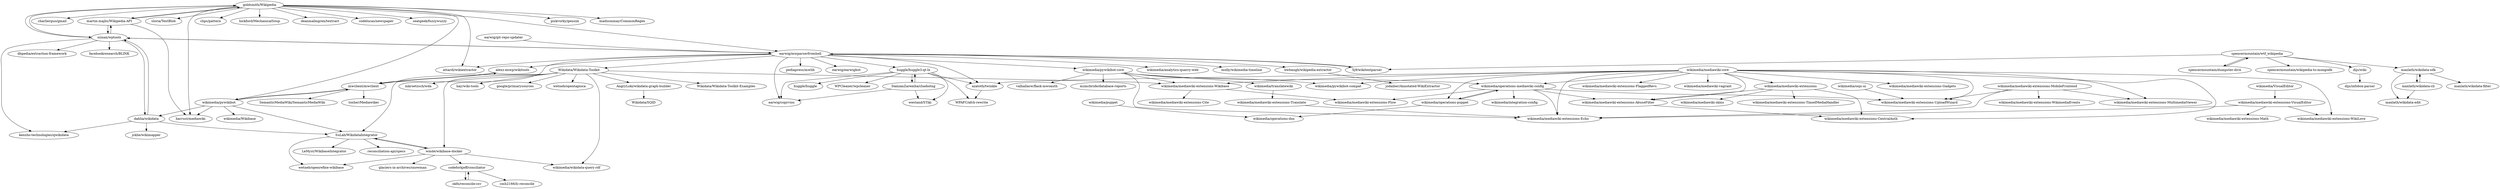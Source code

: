 digraph G {
"goldsmith/Wikipedia" -> "martin-majlis/Wikipedia-API"
"goldsmith/Wikipedia" -> "charlierguo/gmail" ["e"=1]
"goldsmith/Wikipedia" -> "attardi/wikiextractor" ["e"=1]
"goldsmith/Wikipedia" -> "sloria/TextBlob" ["e"=1]
"goldsmith/Wikipedia" -> "siznax/wptools"
"goldsmith/Wikipedia" -> "clips/pattern" ["e"=1]
"goldsmith/Wikipedia" -> "hickford/MechanicalSoup" ["e"=1]
"goldsmith/Wikipedia" -> "deanmalmgren/textract" ["e"=1]
"goldsmith/Wikipedia" -> "codelucas/newspaper" ["e"=1]
"goldsmith/Wikipedia" -> "seatgeek/fuzzywuzzy" ["e"=1]
"goldsmith/Wikipedia" -> "wikimedia/pywikibot"
"goldsmith/Wikipedia" -> "barrust/mediawiki"
"goldsmith/Wikipedia" -> "earwig/mwparserfromhell"
"goldsmith/Wikipedia" -> "piskvorky/gensim" ["e"=1]
"goldsmith/Wikipedia" -> "madisonmay/CommonRegex" ["e"=1]
"wikimedia/mediawiki-core" -> "wikimedia/mediawiki-extensions"
"wikimedia/mediawiki-core" -> "wikimedia/operations-mediawiki-config"
"wikimedia/mediawiki-core" -> "wikimedia/operations-puppet"
"wikimedia/mediawiki-core" -> "wikimedia/mediawiki-extensions-Echo"
"wikimedia/mediawiki-core" -> "wikimedia/mediawiki-extensions-AbuseFilter"
"wikimedia/mediawiki-core" -> "wikimedia/mediawiki-extensions-FlaggedRevs"
"wikimedia/mediawiki-core" -> "wikimedia/mediawiki-extensions-UploadWizard"
"wikimedia/mediawiki-core" -> "azatoth/twinkle"
"wikimedia/mediawiki-core" -> "wikimedia/mediawiki-extensions-CentralAuth"
"wikimedia/mediawiki-core" -> "wikimedia/mediawiki-extensions-Wikibase"
"wikimedia/mediawiki-core" -> "wikimedia/mediawiki-vagrant"
"wikimedia/mediawiki-core" -> "wikimedia/mediawiki-extensions-Gadgets"
"wikimedia/mediawiki-core" -> "wikimedia/pywikibot-compat"
"wikimedia/mediawiki-core" -> "wikimedia/mediawiki-extensions-MultimediaViewer"
"wikimedia/mediawiki-core" -> "wikimedia/mediawiki-extensions-WikiLove"
"earwig/mwparserfromhell" -> "5j9/wikitextparser"
"earwig/mwparserfromhell" -> "wikimedia/pywikibot-core"
"earwig/mwparserfromhell" -> "alexz-enwp/wikitools"
"earwig/mwparserfromhell" -> "mwclient/mwclient"
"earwig/mwparserfromhell" -> "pediapress/mwlib"
"earwig/mwparserfromhell" -> "earwig/earwigbot"
"earwig/mwparserfromhell" -> "Wikidata/Wikidata-Toolkit"
"earwig/mwparserfromhell" -> "siznax/wptools"
"earwig/mwparserfromhell" -> "huggle/huggle3-qt-lx"
"earwig/mwparserfromhell" -> "bwbaugh/wikipedia-extractor"
"earwig/mwparserfromhell" -> "wikimedia/analytics-quarry-web"
"earwig/mwparserfromhell" -> "azatoth/twinkle"
"earwig/mwparserfromhell" -> "molly/wikimedia-timeline"
"earwig/mwparserfromhell" -> "attardi/wikiextractor" ["e"=1]
"earwig/mwparserfromhell" -> "earwig/copyvios"
"AngryLoki/wikidata-graph-builder" -> "Wikidata/SQID"
"5j9/wikitextparser" -> "earwig/mwparserfromhell"
"azatoth/twinkle" -> "WPAFC/afch-rewrite"
"wikimedia/operations-mediawiki-config" -> "wikimedia/mediawiki-extensions-Flow"
"wikimedia/operations-mediawiki-config" -> "wikimedia/mediawiki-extensions-UploadWizard"
"wikimedia/operations-mediawiki-config" -> "wikimedia/mediawiki-extensions-AbuseFilter"
"wikimedia/operations-mediawiki-config" -> "wikimedia/mediawiki-extensions-Echo"
"wikimedia/operations-mediawiki-config" -> "wikimedia/operations-puppet"
"wikimedia/operations-mediawiki-config" -> "wikimedia/integration-config"
"spencermountain/wtf_wikipedia" -> "spencermountain/dumpster-dive"
"spencermountain/wtf_wikipedia" -> "spencermountain/wikipedia-to-mongodb"
"spencermountain/wtf_wikipedia" -> "dijs/wiki"
"spencermountain/wtf_wikipedia" -> "5j9/wikitextparser"
"spencermountain/wtf_wikipedia" -> "maxlath/wikidata-sdk"
"siznax/wptools" -> "dahlia/wikidata"
"siznax/wptools" -> "kensho-technologies/qwikidata"
"siznax/wptools" -> "earwig/mwparserfromhell"
"siznax/wptools" -> "martin-majlis/Wikipedia-API"
"siznax/wptools" -> "goldsmith/Wikipedia"
"siznax/wptools" -> "facebookresearch/BLINK" ["e"=1]
"siznax/wptools" -> "dbpedia/extraction-framework" ["e"=1]
"bwbaugh/wikipedia-extractor" -> "jodaiber/Annotated-WikiExtractor"
"dahlia/wikidata" -> "kensho-technologies/qwikidata"
"dahlia/wikidata" -> "jcklie/wikimapper"
"dahlia/wikidata" -> "SuLab/WikidataIntegrator"
"dahlia/wikidata" -> "siznax/wptools"
"wikimedia/VisualEditor" -> "wikimedia/mediawiki-extensions-VisualEditor"
"DamianZaremba/cluebotng" -> "westand/STiki"
"DamianZaremba/cluebotng" -> "huggle/huggle3-qt-lx"
"DamianZaremba/cluebotng" -> "earwig/copyvios"
"wikimedia/pywikibot-core" -> "wikimedia/mediawiki-extensions-Wikibase"
"wikimedia/pywikibot-core" -> "wikimedia/operations-mediawiki-config"
"wikimedia/pywikibot-core" -> "wikimedia/pywikibot-compat"
"wikimedia/pywikibot-core" -> "wikimedia/mediawiki-extensions-Echo"
"wikimedia/pywikibot-core" -> "wikimedia/translatewiki"
"wikimedia/pywikibot-core" -> "valhallasw/flask-mwoauth"
"wikimedia/pywikibot-core" -> "mzmcbride/database-reports" ["e"=1]
"martin-majlis/Wikipedia-API" -> "goldsmith/Wikipedia"
"martin-majlis/Wikipedia-API" -> "barrust/mediawiki"
"martin-majlis/Wikipedia-API" -> "siznax/wptools"
"wikimedia/mediawiki-extensions" -> "wikimedia/mediawiki-extensions-AbuseFilter"
"wikimedia/mediawiki-extensions" -> "wikimedia/mediawiki-skins"
"wikimedia/mediawiki-extensions" -> "wikimedia/mediawiki-extensions-TimedMediaHandler"
"wikimedia/mediawiki-extensions" -> "wikimedia/mediawiki-extensions-CentralAuth"
"wikimedia/mediawiki-extensions-MobileFrontend" -> "wikimedia/mediawiki-extensions-MultimediaViewer"
"wikimedia/mediawiki-extensions-MobileFrontend" -> "wikimedia/mediawiki-extensions-Echo"
"wikimedia/mediawiki-extensions-MobileFrontend" -> "wikimedia/mediawiki-extensions-UploadWizard"
"wikimedia/mediawiki-extensions-MobileFrontend" -> "wikimedia/mediawiki-extensions-WikimediaEvents"
"wikimedia/pywikibot" -> "SuLab/WikidataIntegrator"
"wikimedia/pywikibot" -> "mwclient/mwclient"
"wikimedia/pywikibot" -> "barrust/mediawiki"
"wikimedia/pywikibot" -> "dahlia/wikidata"
"wikimedia/pywikibot" -> "wikimedia/Wikibase"
"Wikidata/Wikidata-Toolkit" -> "Wikidata/Wikidata-Toolkit-Examples"
"Wikidata/Wikidata-Toolkit" -> "mkroetzsch/wda"
"Wikidata/Wikidata-Toolkit" -> "SuLab/WikidataIntegrator"
"Wikidata/Wikidata-Toolkit" -> "wikimedia/wikidata-query-rdf"
"Wikidata/Wikidata-Toolkit" -> "hay/wiki-tools"
"Wikidata/Wikidata-Toolkit" -> "google/primarysources"
"Wikidata/Wikidata-Toolkit" -> "AngryLoki/wikidata-graph-builder"
"Wikidata/Wikidata-Toolkit" -> "wikimedia/mediawiki-extensions-Wikibase"
"Wikidata/Wikidata-Toolkit" -> "wetneb/opentapioca" ["e"=1]
"Wikidata/Wikidata-Toolkit" -> "wmde/wikibase-docker"
"wikimedia/mediawiki-extensions-VisualEditor" -> "wikimedia/mediawiki-extensions-Math"
"wikimedia/mediawiki-extensions-VisualEditor" -> "wikimedia/mediawiki-extensions-WikiLove"
"wikimedia/mediawiki-extensions-VisualEditor" -> "wikimedia/mediawiki-extensions-Echo"
"earwig/git-repo-updater" -> "earwig/mwparserfromhell"
"dijs/wiki" -> "dijs/infobox-parser"
"mwclient/mwclient" -> "alexz-enwp/wikitools"
"mwclient/mwclient" -> "SemanticMediaWiki/SemanticMediaWiki" ["e"=1]
"mwclient/mwclient" -> "wikimedia/pywikibot"
"mwclient/mwclient" -> "tosher/Mediawiker"
"alexz-enwp/wikitools" -> "mwclient/mwclient"
"huggle/huggle3-qt-lx" -> "westand/STiki"
"huggle/huggle3-qt-lx" -> "huggle/huggle"
"huggle/huggle3-qt-lx" -> "WPAFC/afch-rewrite"
"huggle/huggle3-qt-lx" -> "earwig/copyvios"
"huggle/huggle3-qt-lx" -> "DamianZaremba/cluebotng"
"huggle/huggle3-qt-lx" -> "azatoth/twinkle"
"huggle/huggle3-qt-lx" -> "WPCleaner/wpcleaner"
"wikimedia/mediawiki-extensions-Translate" -> "wikimedia/mediawiki-extensions-Echo"
"wikimedia/translatewiki" -> "wikimedia/mediawiki-extensions-Translate"
"SuLab/WikidataIntegrator" -> "wmde/wikibase-docker"
"SuLab/WikidataIntegrator" -> "wetneb/openrefine-wikibase"
"SuLab/WikidataIntegrator" -> "LeMyst/WikibaseIntegrator"
"SuLab/WikidataIntegrator" -> "reconciliation-api/specs"
"wmde/wikibase-docker" -> "wetneb/openrefine-wikibase"
"wmde/wikibase-docker" -> "SuLab/WikidataIntegrator"
"wmde/wikibase-docker" -> "wikimedia/wikidata-query-rdf"
"wmde/wikibase-docker" -> "codeforkjeff/conciliator"
"wmde/wikibase-docker" -> "glaciers-in-archives/snowman"
"wikimedia/puppet" -> "wikimedia/operations-dns"
"maxlath/wikidata-sdk" -> "maxlath/wikidata-cli"
"maxlath/wikidata-sdk" -> "maxlath/wikidata-edit"
"maxlath/wikidata-sdk" -> "maxlath/wikidata-filter"
"maxlath/wikidata-cli" -> "maxlath/wikidata-edit"
"maxlath/wikidata-cli" -> "maxlath/wikidata-sdk"
"wikimedia/operations-puppet" -> "wikimedia/operations-mediawiki-config"
"wikimedia/operations-puppet" -> "wikimedia/operations-dns"
"spencermountain/dumpster-dive" -> "spencermountain/wtf_wikipedia"
"wikimedia/mediawiki-extensions-AbuseFilter" -> "wikimedia/mediawiki-extensions-CentralAuth"
"wikimedia/mediawiki-extensions-Wikibase" -> "wikimedia/mediawiki-extensions-Flow"
"wikimedia/mediawiki-extensions-Wikibase" -> "wikimedia/mediawiki-extensions-Cite"
"wikimedia/oojs-ui" -> "wikimedia/mediawiki-extensions-UploadWizard"
"okfn/reconcile-csv" -> "codeforkjeff/conciliator"
"codeforkjeff/conciliator" -> "cmh2166/lc-reconcile"
"codeforkjeff/conciliator" -> "okfn/reconcile-csv"
"goldsmith/Wikipedia" ["l"="25.279,30.357"]
"martin-majlis/Wikipedia-API" ["l"="25.257,30.374"]
"charlierguo/gmail" ["l"="22.372,4.008"]
"attardi/wikiextractor" ["l"="29.978,32.554"]
"sloria/TextBlob" ["l"="29.822,32.79"]
"siznax/wptools" ["l"="25.309,30.37"]
"clips/pattern" ["l"="27.254,33.866"]
"hickford/MechanicalSoup" ["l"="22.483,4.121"]
"deanmalmgren/textract" ["l"="24.591,3.87"]
"codelucas/newspaper" ["l"="20.232,2.453"]
"seatgeek/fuzzywuzzy" ["l"="29.592,32.784"]
"wikimedia/pywikibot" ["l"="25.304,30.416"]
"barrust/mediawiki" ["l"="25.263,30.396"]
"earwig/mwparserfromhell" ["l"="25.369,30.364"]
"piskvorky/gensim" ["l"="27.115,34.08"]
"madisonmay/CommonRegex" ["l"="22.46,4.077"]
"wikimedia/mediawiki-core" ["l"="25.441,30.509"]
"wikimedia/mediawiki-extensions" ["l"="25.488,30.52"]
"wikimedia/operations-mediawiki-config" ["l"="25.431,30.524"]
"wikimedia/operations-puppet" ["l"="25.449,30.544"]
"wikimedia/mediawiki-extensions-Echo" ["l"="25.404,30.52"]
"wikimedia/mediawiki-extensions-AbuseFilter" ["l"="25.461,30.52"]
"wikimedia/mediawiki-extensions-FlaggedRevs" ["l"="25.449,30.526"]
"wikimedia/mediawiki-extensions-UploadWizard" ["l"="25.411,30.536"]
"azatoth/twinkle" ["l"="25.416,30.406"]
"wikimedia/mediawiki-extensions-CentralAuth" ["l"="25.472,30.511"]
"wikimedia/mediawiki-extensions-Wikibase" ["l"="25.44,30.473"]
"wikimedia/mediawiki-vagrant" ["l"="25.473,30.537"]
"wikimedia/mediawiki-extensions-Gadgets" ["l"="25.464,30.498"]
"wikimedia/pywikibot-compat" ["l"="25.417,30.495"]
"wikimedia/mediawiki-extensions-MultimediaViewer" ["l"="25.415,30.526"]
"wikimedia/mediawiki-extensions-WikiLove" ["l"="25.424,30.542"]
"5j9/wikitextparser" ["l"="25.369,30.302"]
"wikimedia/pywikibot-core" ["l"="25.4,30.476"]
"alexz-enwp/wikitools" ["l"="25.356,30.397"]
"mwclient/mwclient" ["l"="25.337,30.415"]
"pediapress/mwlib" ["l"="25.396,30.374"]
"earwig/earwigbot" ["l"="25.365,30.338"]
"Wikidata/Wikidata-Toolkit" ["l"="25.452,30.421"]
"huggle/huggle3-qt-lx" ["l"="25.429,30.361"]
"bwbaugh/wikipedia-extractor" ["l"="25.407,30.311"]
"wikimedia/analytics-quarry-web" ["l"="25.348,30.346"]
"molly/wikimedia-timeline" ["l"="25.384,30.341"]
"earwig/copyvios" ["l"="25.407,30.352"]
"AngryLoki/wikidata-graph-builder" ["l"="25.518,30.432"]
"Wikidata/SQID" ["l"="25.551,30.436"]
"WPAFC/afch-rewrite" ["l"="25.429,30.385"]
"wikimedia/mediawiki-extensions-Flow" ["l"="25.435,30.495"]
"wikimedia/integration-config" ["l"="25.432,30.554"]
"spencermountain/wtf_wikipedia" ["l"="25.368,30.217"]
"spencermountain/dumpster-dive" ["l"="25.341,30.214"]
"spencermountain/wikipedia-to-mongodb" ["l"="25.398,30.208"]
"dijs/wiki" ["l"="25.338,30.18"]
"maxlath/wikidata-sdk" ["l"="25.393,30.169"]
"dahlia/wikidata" ["l"="25.316,30.399"]
"kensho-technologies/qwikidata" ["l"="25.33,30.379"]
"facebookresearch/BLINK" ["l"="25.666,29.238"]
"dbpedia/extraction-framework" ["l"="25.529,30.94"]
"jodaiber/Annotated-WikiExtractor" ["l"="25.427,30.285"]
"jcklie/wikimapper" ["l"="25.271,30.422"]
"SuLab/WikidataIntegrator" ["l"="25.38,30.423"]
"wikimedia/VisualEditor" ["l"="25.405,30.604"]
"wikimedia/mediawiki-extensions-VisualEditor" ["l"="25.407,30.567"]
"DamianZaremba/cluebotng" ["l"="25.429,30.34"]
"westand/STiki" ["l"="25.447,30.339"]
"wikimedia/translatewiki" ["l"="25.38,30.498"]
"valhallasw/flask-mwoauth" ["l"="25.374,30.481"]
"mzmcbride/database-reports" ["l"="25.654,-19.94"]
"wikimedia/mediawiki-skins" ["l"="25.515,30.52"]
"wikimedia/mediawiki-extensions-TimedMediaHandler" ["l"="25.51,30.535"]
"wikimedia/mediawiki-extensions-MobileFrontend" ["l"="25.389,30.536"]
"wikimedia/mediawiki-extensions-WikimediaEvents" ["l"="25.366,30.544"]
"wikimedia/Wikibase" ["l"="25.281,30.444"]
"Wikidata/Wikidata-Toolkit-Examples" ["l"="25.468,30.4"]
"mkroetzsch/wda" ["l"="25.476,30.424"]
"wikimedia/wikidata-query-rdf" ["l"="25.452,30.443"]
"hay/wiki-tools" ["l"="25.485,30.443"]
"google/primarysources" ["l"="25.493,30.414"]
"wetneb/opentapioca" ["l"="25.599,29.301"]
"wmde/wikibase-docker" ["l"="25.427,30.423"]
"wikimedia/mediawiki-extensions-Math" ["l"="25.39,30.583"]
"earwig/git-repo-updater" ["l"="25.329,30.31"]
"dijs/infobox-parser" ["l"="25.321,30.161"]
"SemanticMediaWiki/SemanticMediaWiki" ["l"="-30.782,-21.072"]
"tosher/Mediawiker" ["l"="25.32,30.451"]
"huggle/huggle" ["l"="25.456,30.362"]
"WPCleaner/wpcleaner" ["l"="25.463,30.347"]
"wikimedia/mediawiki-extensions-Translate" ["l"="25.377,30.517"]
"wetneb/openrefine-wikibase" ["l"="25.403,30.431"]
"LeMyst/WikibaseIntegrator" ["l"="25.361,30.444"]
"reconciliation-api/specs" ["l"="25.38,30.444"]
"codeforkjeff/conciliator" ["l"="25.493,30.389"]
"glaciers-in-archives/snowman" ["l"="25.423,30.447"]
"wikimedia/puppet" ["l"="25.489,30.602"]
"wikimedia/operations-dns" ["l"="25.471,30.577"]
"maxlath/wikidata-cli" ["l"="25.416,30.159"]
"maxlath/wikidata-edit" ["l"="25.404,30.146"]
"maxlath/wikidata-filter" ["l"="25.381,30.146"]
"wikimedia/mediawiki-extensions-Cite" ["l"="25.465,30.475"]
"wikimedia/oojs-ui" ["l"="25.385,30.558"]
"okfn/reconcile-csv" ["l"="25.522,30.383"]
"cmh2166/lc-reconcile" ["l"="25.51,30.367"]
}